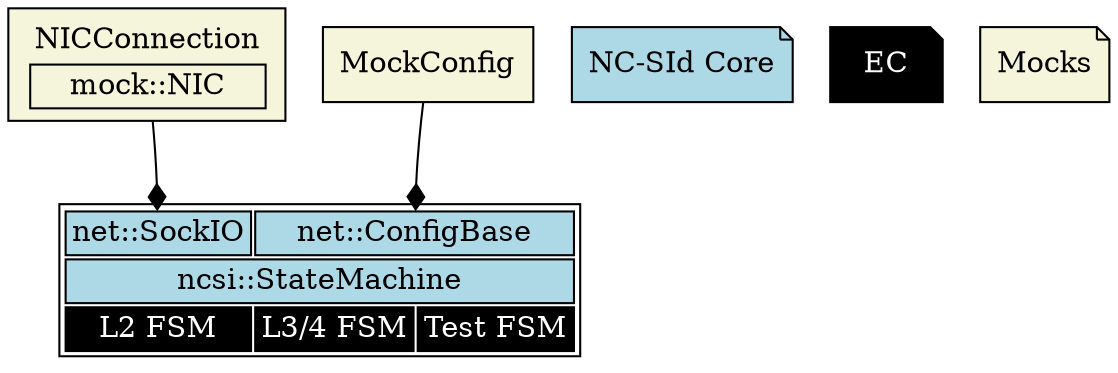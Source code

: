 digraph {
	node [shape="box"];
	subgraph {
		node [shape=plaintext];

		ncsid [label=<
			<table>
				<tr><td port="sockio" bgcolor="lightblue">net::SockIO</td><td bgcolor="lightblue" colspan="2" port="config">net::ConfigBase</td></tr>
				<tr><td bgcolor="lightblue" colspan="3">ncsi::StateMachine</td></tr>
				<tr>
					<td bgcolor="black"><font color="white">L2 FSM</font></td>
					<td bgcolor="black"><font color="white">L3/4 FSM</font></td>
					<td bgcolor="black"><font color="white">Test FSM</font></td>
				</tr>
			</table>
		>];
	}

	subgraph notes {
		node [shape="note" style="filled"];
		core [label="NC-SId Core" fillcolor="lightblue"];
		ec [label="EC" fillcolor="black" fontcolor="white"];
		mock [label="Mocks" fillcolor="beige"];
	}

	p_config [label="MockConfig" style="filled" fillcolor="beige"];

	ncsi_sockio [style="filled" fillcolor="beige" label=<
		<table border="0">
			<tr><td align="left">NICConnection</td></tr>
			<tr><td border="1">mock::NIC</td></tr>
		</table>
	>];

	ncsi_sockio -> ncsid:sockio [arrowhead="diamond"];

	p_config -> ncsid:config [arrowhead="diamond"];
}

